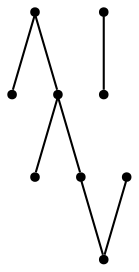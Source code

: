 graph {
  node [shape=point,comment="{\"directed\":false,\"doi\":\"10.1007/978-3-031-22203-0_25\",\"figure\":\"2\"}"]

  v0 [pos="1173.2952031342597,315.42035369091684"]
  v1 [pos="1139.956558796261,382.09682519270564"]
  v2 [pos="1106.617914458263,448.7732966944945"]
  v3 [pos="1039.9406257822661,548.7880079214051"]
  v4 [pos="806.569129795803,515.4497681962833"]
  v5 [pos="739.8918411198063,415.4350609436001"]
  v6 [pos="706.5531967818079,348.75858944181124"]
  v7 [pos="673.2145524438095,282.0821179400224"]
  v8 [pos="762.0755826657764,450.096364686264"]

  v4 -- v3 [id="-9",pos="806.569129795803,515.4497681962833 1039.9406257822661,548.7880079214051 1039.9406257822661,548.7880079214051 1039.9406257822661,548.7880079214051"]
  v5 -- v2 [id="-11",pos="739.8918411198063,415.4350609436001 1106.617914458263,448.7732966944945 1106.617914458263,448.7732966944945 1106.617914458263,448.7732966944945"]
  v6 -- v1 [id="-13",pos="706.5531967818079,348.75858944181124 1139.956558796261,382.09682519270564 1139.956558796261,382.09682519270564 1139.956558796261,382.09682519270564"]
  v6 -- v5 [id="-14",pos="706.5531967818079,348.75858944181124 739.8918411198063,415.4350609436001 739.8918411198063,415.4350609436001 739.8918411198063,415.4350609436001"]
  v7 -- v0 [id="-16",pos="673.2145524438095,282.0821179400224 1173.2952031342597,315.42035369091684 1173.2952031342597,315.42035369091684 1173.2952031342597,315.42035369091684"]
  v7 -- v6 [id="-17",pos="673.2145524438095,282.0821179400224 706.5531967818079,348.75858944181124 706.5531967818079,348.75858944181124 706.5531967818079,348.75858944181124"]
  v8 -- v2 [id="-24",pos="762.0755826657764,450.096364686264 1106.617914458263,448.7732966944945 1106.617914458263,448.7732966944945 1106.617914458263,448.7732966944945"]
}